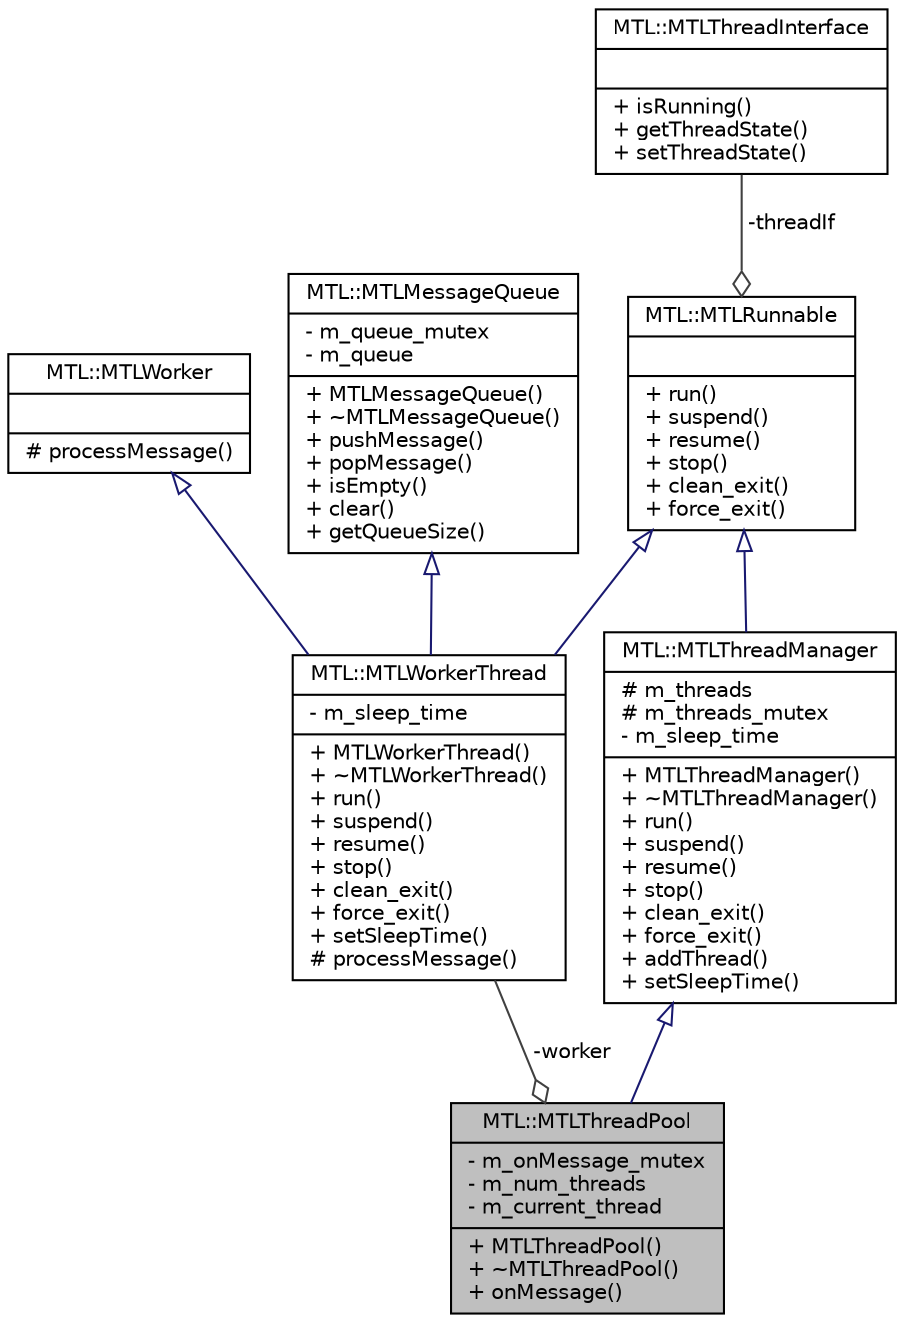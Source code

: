 digraph "MTL::MTLThreadPool"
{
 // LATEX_PDF_SIZE
  edge [fontname="Helvetica",fontsize="10",labelfontname="Helvetica",labelfontsize="10"];
  node [fontname="Helvetica",fontsize="10",shape=record];
  Node1 [label="{MTL::MTLThreadPool\n|- m_onMessage_mutex\l- m_num_threads\l- m_current_thread\l|+ MTLThreadPool()\l+ ~MTLThreadPool()\l+ onMessage()\l}",height=0.2,width=0.4,color="black", fillcolor="grey75", style="filled", fontcolor="black",tooltip="Class that implements a thread pool."];
  Node2 -> Node1 [dir="back",color="midnightblue",fontsize="10",style="solid",arrowtail="onormal"];
  Node2 [label="{MTL::MTLThreadManager\n|# m_threads\l# m_threads_mutex\l- m_sleep_time\l|+ MTLThreadManager()\l+ ~MTLThreadManager()\l+ run()\l+ suspend()\l+ resume()\l+ stop()\l+ clean_exit()\l+ force_exit()\l+ addThread()\l+ setSleepTime()\l}",height=0.2,width=0.4,color="black", fillcolor="white", style="filled",URL="$db/def/classMTL_1_1MTLThreadManager.html",tooltip="Class that implements a thread manager."];
  Node3 -> Node2 [dir="back",color="midnightblue",fontsize="10",style="solid",arrowtail="onormal"];
  Node3 [label="{MTL::MTLRunnable\n||+ run()\l+ suspend()\l+ resume()\l+ stop()\l+ clean_exit()\l+ force_exit()\l}",height=0.2,width=0.4,color="black", fillcolor="white", style="filled",URL="$d8/da7/classMTL_1_1MTLRunnable.html",tooltip="Runnable Interface."];
  Node4 -> Node3 [color="grey25",fontsize="10",style="solid",label=" -threadIf" ,arrowhead="odiamond"];
  Node4 [label="{MTL::MTLThreadInterface\n||+ isRunning()\l+ getThreadState()\l+ setThreadState()\l}",height=0.2,width=0.4,color="black", fillcolor="white", style="filled",URL="$dd/d69/classMTL_1_1MTLThreadInterface.html",tooltip="Class that implements a thread interface."];
  Node5 -> Node1 [color="grey25",fontsize="10",style="solid",label=" -worker" ,arrowhead="odiamond"];
  Node5 [label="{MTL::MTLWorkerThread\n|- m_sleep_time\l|+ MTLWorkerThread()\l+ ~MTLWorkerThread()\l+ run()\l+ suspend()\l+ resume()\l+ stop()\l+ clean_exit()\l+ force_exit()\l+ setSleepTime()\l# processMessage()\l}",height=0.2,width=0.4,color="black", fillcolor="white", style="filled",URL="$d9/dfb/classMTL_1_1MTLWorkerThread.html",tooltip="Class that implements a Worker Thread."];
  Node3 -> Node5 [dir="back",color="midnightblue",fontsize="10",style="solid",arrowtail="onormal"];
  Node6 -> Node5 [dir="back",color="midnightblue",fontsize="10",style="solid",arrowtail="onormal"];
  Node6 [label="{MTL::MTLWorker\n||# processMessage()\l}",height=0.2,width=0.4,color="black", fillcolor="white", style="filled",URL="$d1/d66/classMTL_1_1MTLWorker.html",tooltip="Worker Interface."];
  Node7 -> Node5 [dir="back",color="midnightblue",fontsize="10",style="solid",arrowtail="onormal"];
  Node7 [label="{MTL::MTLMessageQueue\n|- m_queue_mutex\l- m_queue\l|+ MTLMessageQueue()\l+ ~MTLMessageQueue()\l+ pushMessage()\l+ popMessage()\l+ isEmpty()\l+ clear()\l+ getQueueSize()\l}",height=0.2,width=0.4,color="black", fillcolor="white", style="filled",URL="$d4/d50/classMTL_1_1MTLMessageQueue.html",tooltip="Class that implements a message queue."];
}
